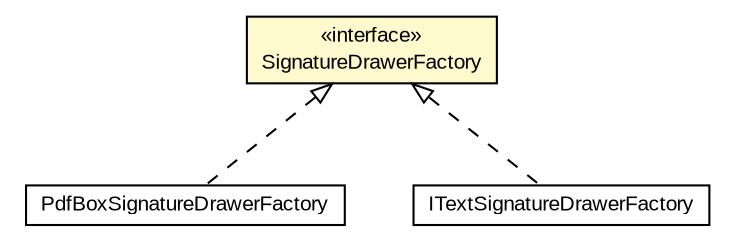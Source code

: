 #!/usr/local/bin/dot
#
# Class diagram 
# Generated by UMLGraph version R5_6-24-gf6e263 (http://www.umlgraph.org/)
#

digraph G {
	edge [fontname="arial",fontsize=10,labelfontname="arial",labelfontsize=10];
	node [fontname="arial",fontsize=10,shape=plaintext];
	nodesep=0.25;
	ranksep=0.5;
	// eu.europa.esig.dss.pdf.visible.SignatureDrawerFactory
	c614871 [label=<<table title="eu.europa.esig.dss.pdf.visible.SignatureDrawerFactory" border="0" cellborder="1" cellspacing="0" cellpadding="2" port="p" bgcolor="lemonChiffon" href="./SignatureDrawerFactory.html">
		<tr><td><table border="0" cellspacing="0" cellpadding="1">
<tr><td align="center" balign="center"> &#171;interface&#187; </td></tr>
<tr><td align="center" balign="center"> SignatureDrawerFactory </td></tr>
		</table></td></tr>
		</table>>, URL="./SignatureDrawerFactory.html", fontname="arial", fontcolor="black", fontsize=10.0];
	// eu.europa.esig.dss.pdf.pdfbox.visible.PdfBoxSignatureDrawerFactory
	c614880 [label=<<table title="eu.europa.esig.dss.pdf.pdfbox.visible.PdfBoxSignatureDrawerFactory" border="0" cellborder="1" cellspacing="0" cellpadding="2" port="p" href="../pdfbox/visible/PdfBoxSignatureDrawerFactory.html">
		<tr><td><table border="0" cellspacing="0" cellpadding="1">
<tr><td align="center" balign="center"> PdfBoxSignatureDrawerFactory </td></tr>
		</table></td></tr>
		</table>>, URL="../pdfbox/visible/PdfBoxSignatureDrawerFactory.html", fontname="arial", fontcolor="black", fontsize=10.0];
	// eu.europa.esig.dss.pdf.openpdf.visible.ITextSignatureDrawerFactory
	c614887 [label=<<table title="eu.europa.esig.dss.pdf.openpdf.visible.ITextSignatureDrawerFactory" border="0" cellborder="1" cellspacing="0" cellpadding="2" port="p" href="../openpdf/visible/ITextSignatureDrawerFactory.html">
		<tr><td><table border="0" cellspacing="0" cellpadding="1">
<tr><td align="center" balign="center"> ITextSignatureDrawerFactory </td></tr>
		</table></td></tr>
		</table>>, URL="../openpdf/visible/ITextSignatureDrawerFactory.html", fontname="arial", fontcolor="black", fontsize=10.0];
	//eu.europa.esig.dss.pdf.pdfbox.visible.PdfBoxSignatureDrawerFactory implements eu.europa.esig.dss.pdf.visible.SignatureDrawerFactory
	c614871:p -> c614880:p [dir=back,arrowtail=empty,style=dashed];
	//eu.europa.esig.dss.pdf.openpdf.visible.ITextSignatureDrawerFactory implements eu.europa.esig.dss.pdf.visible.SignatureDrawerFactory
	c614871:p -> c614887:p [dir=back,arrowtail=empty,style=dashed];
}

